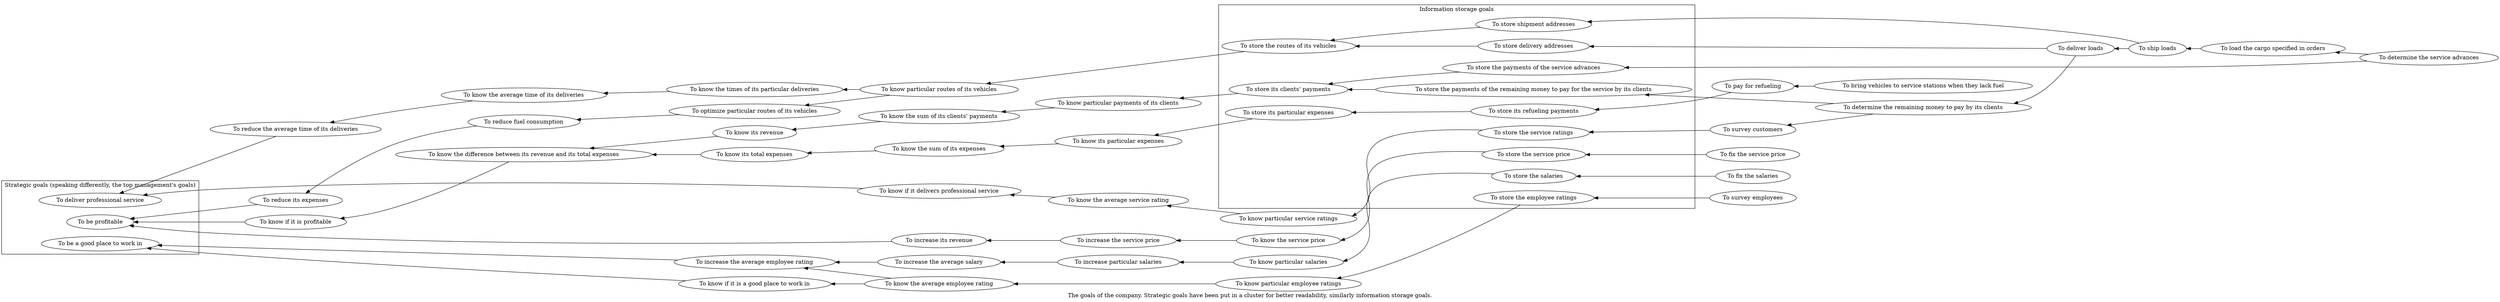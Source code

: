 digraph {
    label="The goals of the company. Strategic goals have been put in a cluster for better readability, similarly information storage goals."
    // " A node with a solid border means the top management's goal, a node with a dashed border means the finance department's goal, a node with a dotted border means the IT department's goal, a node with a bold border means the transportation department's goal, a node with diagonals means the human resources department's goal, and a filled node means the customer service department's goal."
    // ranksep="1"
    rankdir="RL"

    subgraph strategic_goals {
        label="Strategic goals (speaking differently, the top management's goals)"
        cluster="true"

        profitability
            [label="To be profitable"]
            // [label="responsibility=top management"]

        professional_service_delivery
            [label="To deliver professional service"]
            // [label="responsibility=top management"]

        good_place_to_work
            [label="To be a good place to work in"]
            // [label="responsibility=top management"]
    }

    profitability_knowledge
        [label="To know if it is profitable"]
        // [label="responsibility=finance department"]
    profitability_knowledge -> profitability

    expenses_revenue_difference_knowledge
        [label="To know the difference between its revenue and its total expenses"]
        // [label="responsibility=finance department"]
    expenses_revenue_difference_knowledge -> profitability_knowledge

    revenue_knowledge
        [label="To know its revenue"]
        // [label="responsibility=finance department"]
    revenue_knowledge -> expenses_revenue_difference_knowledge

    revenue_increase
        [label="To increase its revenue"]
        // [label="responsibility=finance department"]
    revenue_increase -> profitability

    clients_payments_sum_knowledge
        [label="To know the sum of its clients' payments"]
        // [label="responsibility=finance department"]
    clients_payments_sum_knowledge -> revenue_knowledge

    particular_clients_payments_knowledge
        [label="To know particular payments of its clients"]
        // [label="responsibility=finance department"]
    particular_clients_payments_knowledge -> clients_payments_sum_knowledge

    expenses_knowledge
        [label="To know its total expenses"]
        // [label="responsibility=finance department"]
    expenses_knowledge -> expenses_revenue_difference_knowledge

    expenses_sum_knowledge
        [label="To know the sum of its expenses"]
        // [label="responsibility=finance department"]
    expenses_sum_knowledge -> expenses_knowledge

    particular_expenses_knowledge
        [label="To know its particular expenses"]
        // [label="responsibility=finance department"]
    particular_expenses_knowledge -> expenses_sum_knowledge

    customers_surveying
        [label="To survey customers"]
        // [label="responsibility=customer service department"]
    customers_surveying -> service_ratings_storage

    remaining_money_to_pay_for_the_service_payments_determination
        [label="To determine the remaining money to pay by its clients"]
        // [label="responsibility=finance department"]
    remaining_money_to_pay_for_the_service_payments_determination -> customers_surveying
    remaining_money_to_pay_for_the_service_payments_determination -> remaining_money_to_pay_for_the_service_payments_storage

    service_advance_determination
        [label="To determine the service advances"]
        // [label="responsibility=finance department"]
    service_advance_determination -> loads
    service_advance_determination -> service_advance_payments_storage

    service_price_fixing
        [label="To fix the service price"]
        // [label="responsibility=customer service department"]
    service_price_fixing -> service_price_storage

    service_price_increase
        [label="To increase the service price"]
        // [label="responsibility=finance department"]
    service_price_increase -> revenue_increase

    salaries_fixing
        [label="To fix the salaries"]
        // [label="responsibility=human resources department"]
    salaries_fixing -> salaries_storage

    expenses_reduction
        [label="To reduce its expenses"]
        // [label="responsibility=finance department"]
    expenses_reduction -> profitability

    subgraph information_storage_goals {
        label="Information storage goals"
        cluster=true

        refueling_payments_storage
            [label="To store its refueling payments"]
            // [label="responsibility=it department"]

        particular_expenses_storage
            [label="To store its particular expenses"]
            // [label="responsibility=it department"]

        clients_payments_storage
            [label="To store its clients' payments"]
            // [label="responsibility=it department"]

        service_advance_payments_storage
            [label="To store the payments of the service advances"]
            // [label="responsibility=it department"]

        remaining_money_to_pay_for_the_service_payments_storage
            [label="To store the payments of the remaining money to pay for the service by its clients"]
            // [label="responsibility=it department"]

        service_price_storage
            [label="To store the service price"]
            // [label="responsibility=it department"]

        delivery_addresses_storage
            [label="To store delivery addresses"]
            // [label="responsibility=it department"]

        shipment_addresses_storage
            [label="To store shipment addresses"]
            // [label="responsibility=it department"]

        routes_storage
            [label="To store the routes of its vehicles"]
            // [label="responsibility=it department"]

        service_ratings_storage
            [label="To store the service ratings"]
            // [label="responsibility=it department"]

        employee_ratings_storage
            [label="To store the employee ratings"]
            // [label="responsibility=it department"]

        salaries_storage
            [label="To store the salaries"]
            // [label="responsibility=it department"]
    }

    remaining_money_to_pay_for_the_service_payments_storage -> clients_payments_storage
    service_advance_payments_storage -> clients_payments_storage
    clients_payments_storage -> particular_clients_payments_knowledge
    refueling_payments_storage -> particular_expenses_storage
    particular_expenses_storage -> particular_expenses_knowledge
    service_price_storage -> service_price_knowledge
    delivery_addresses_storage -> routes_storage
    shipment_addresses_storage -> routes_storage
    routes_storage -> particular_routes_knowledge
    service_ratings_storage -> particular_service_ratings_knowledge
    employee_ratings_storage -> particular_employee_ratings_knowledge
    salaries_storage -> particular_salaries_knowledge

    service_price_knowledge
        [label="To know the service price"]
        // [label="responsibility=customer service department"]
    service_price_knowledge -> service_price_increase

    refueling_payments
        [label="To pay for refueling"]
        // [label="responsibility=transportation department"]
    refueling_payments -> refueling_payments_storage

    vehicle_service_stations_bringing
        [label="To bring vehicles to service stations when they lack fuel"]
        // [label="responsibility=transportation department"]
    vehicle_service_stations_bringing -> refueling_payments

    loads
        [label="To load the cargo specified in orders"]
        // [label="responsibility=transportation department"]
    loads -> shipments

    shipments
        [label="To ship loads"]
        // [label="responsibility=transportation department"]
    shipments -> deliveries
    shipments -> shipment_addresses_storage

    deliveries
        [label="To deliver loads"]
        // [label="responsibility=transportation department"]
    deliveries -> remaining_money_to_pay_for_the_service_payments_determination
    deliveries -> delivery_addresses_storage

    fuel_consumption_reduction
        [label="To reduce fuel consumption"]
        // [label="responsibility=transportation department"]
    fuel_consumption_reduction -> expenses_reduction

    particular_deliveries_times_knowledge
        [label="To know the times of its particular deliveries"]
        // [label="responsibility=transportation department"]
    particular_deliveries_times_knowledge -> average_delivery_time_knowledge

    average_delivery_time_knowledge
        [label="To know the average time of its deliveries"]
        // [label="responsibility=transportation department"]
    average_delivery_time_knowledge -> average_delivery_time_reduction

    average_delivery_time_reduction
        [label="To reduce the average time of its deliveries"]
        // [label="responsibility=transportation department"]
    average_delivery_time_reduction -> professional_service_delivery

    routes_optimization
        [label="To optimize particular routes of its vehicles"]
        // [label="responsibility=transportation department"]
    routes_optimization -> fuel_consumption_reduction

    particular_routes_knowledge
        [label="To know particular routes of its vehicles"]
        // [label="responsibility=transportation department"]
    particular_routes_knowledge -> particular_deliveries_times_knowledge
    particular_routes_knowledge -> routes_optimization

    employees_surveying
        [label="To survey employees"]
        // [label="responsibility=human resources department"]
    employees_surveying -> employee_ratings_storage

    average_employee_rating_knowledge
        [label="To know the average employee rating"]
        // [label="responsibility=human resources department"]
    average_employee_rating_knowledge -> average_employee_rating_increase
    average_employee_rating_knowledge -> good_place_to_work_knowledge

    particular_employee_ratings_knowledge
        [label="To know particular employee ratings"]
        // [label="responsibility=human resources department"]
    particular_employee_ratings_knowledge -> average_employee_rating_knowledge

    average_employee_rating_increase
        [label="To increase the average employee rating"]
        // [label="responsibility=human resources department"]
    average_employee_rating_increase -> good_place_to_work

    good_place_to_work_knowledge
        [label="To know if it is a good place to work in"]
        // [label="responsibility=human resources department"]
    good_place_to_work_knowledge -> good_place_to_work

    average_salary_increase
        [label="To increase the average salary"]
        // [label="responsibility=human resources department"]
    average_salary_increase -> average_employee_rating_increase

    particular_salaries_increase
        [label="To increase particular salaries"]
        // [label="responsibility=human resources department"]
    particular_salaries_increase -> average_salary_increase

    particular_salaries_knowledge
        [label="To know particular salaries"]
        // [label="responsibility=human resources department"]
    particular_salaries_knowledge -> particular_salaries_increase

    average_service_rating_knowledge
        [label="To know the average service rating"]
        // [label="responsibility=customer service department"]
    average_service_rating_knowledge -> professional_service_delivery_knowledge

    particular_service_ratings_knowledge
        [label="To know particular service ratings"]
        // [label="responsibility=customer service department"]
    particular_service_ratings_knowledge -> average_service_rating_knowledge

    professional_service_delivery_knowledge
        [label="To know if it delivers professional service"]
        // [label="responsibility=customer service department"]
    professional_service_delivery_knowledge -> professional_service_delivery
}
